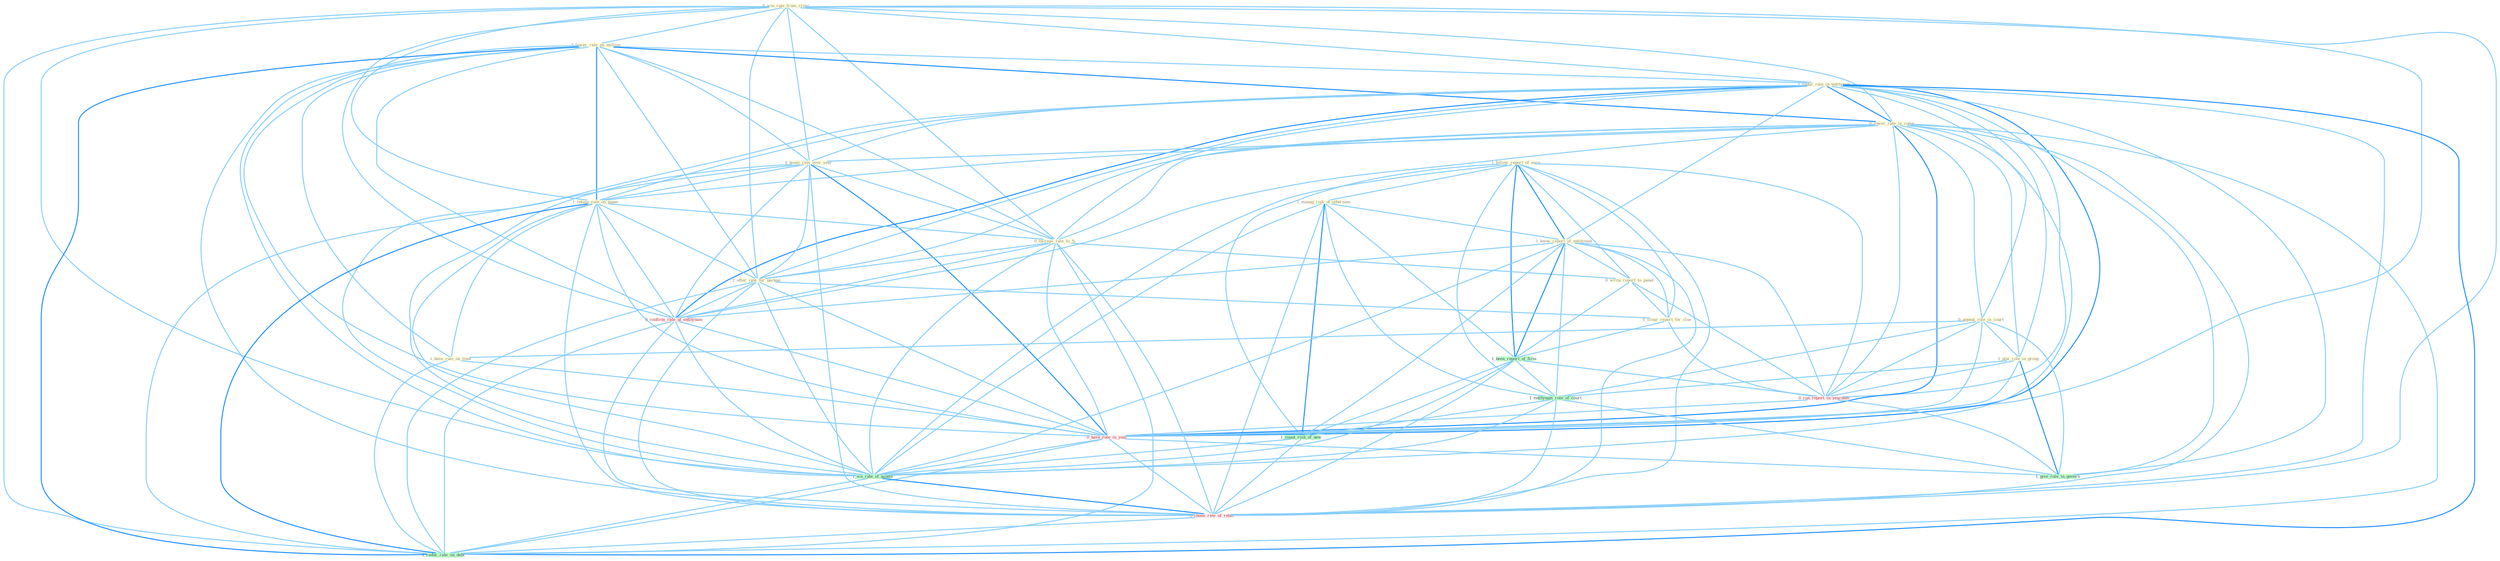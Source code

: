 Graph G{ 
    node
    [shape=polygon,style=filled,width=.5,height=.06,color="#BDFCC9",fixedsize=true,fontsize=4,
    fontcolor="#2f4f4f"];
    {node
    [color="#ffffe0", fontcolor="#8b7d6b"] "0_win_rate_from_critic " "1_follow_report_of_earn " "1_lower_rate_on_million " "1_manag_risk_of_othernum " "1_reduc_rate_in_entitynam " "0_lower_rate_in_come " "0_boost_rate_over_year " "1_retain_rate_on_paper " "0_increas_rate_to_% " "1_know_report_of_entitynam " "0_write_report_to_panel " "0_appeal_rule_in_court " "1_have_rule_on_time " "1_offer_rate_for_packag " "1_plai_role_in_group " "0_scour_report_for_clue "}
{node [color="#fff0f5", fontcolor="#b22222"] "0_ran_report_in_yearnum " "0_confirm_rate_at_entitynam " "0_have_rate_in_year " "0_choos_rate_of_rebat "}
edge [color="#B0E2FF"];

	"0_win_rate_from_critic " -- "1_lower_rate_on_million " [w="1", color="#87cefa" ];
	"0_win_rate_from_critic " -- "1_reduc_rate_in_entitynam " [w="1", color="#87cefa" ];
	"0_win_rate_from_critic " -- "0_lower_rate_in_come " [w="1", color="#87cefa" ];
	"0_win_rate_from_critic " -- "0_boost_rate_over_year " [w="1", color="#87cefa" ];
	"0_win_rate_from_critic " -- "1_retain_rate_on_paper " [w="1", color="#87cefa" ];
	"0_win_rate_from_critic " -- "0_increas_rate_to_% " [w="1", color="#87cefa" ];
	"0_win_rate_from_critic " -- "1_offer_rate_for_packag " [w="1", color="#87cefa" ];
	"0_win_rate_from_critic " -- "0_confirm_rate_at_entitynam " [w="1", color="#87cefa" ];
	"0_win_rate_from_critic " -- "0_have_rate_in_year " [w="1", color="#87cefa" ];
	"0_win_rate_from_critic " -- "1_wa_rate_of_month " [w="1", color="#87cefa" ];
	"0_win_rate_from_critic " -- "0_choos_rate_of_rebat " [w="1", color="#87cefa" ];
	"0_win_rate_from_critic " -- "1_reduc_rate_on_debt " [w="1", color="#87cefa" ];
	"1_follow_report_of_earn " -- "1_manag_risk_of_othernum " [w="1", color="#87cefa" ];
	"1_follow_report_of_earn " -- "1_know_report_of_entitynam " [w="2", color="#1e90ff" , len=0.8];
	"1_follow_report_of_earn " -- "0_write_report_to_panel " [w="1", color="#87cefa" ];
	"1_follow_report_of_earn " -- "0_scour_report_for_clue " [w="1", color="#87cefa" ];
	"1_follow_report_of_earn " -- "1_been_report_of_firm " [w="2", color="#1e90ff" , len=0.8];
	"1_follow_report_of_earn " -- "1_entitynam_role_of_court " [w="1", color="#87cefa" ];
	"1_follow_report_of_earn " -- "0_ran_report_in_yearnum " [w="1", color="#87cefa" ];
	"1_follow_report_of_earn " -- "1_count_risk_of_new " [w="1", color="#87cefa" ];
	"1_follow_report_of_earn " -- "1_wa_rate_of_month " [w="1", color="#87cefa" ];
	"1_follow_report_of_earn " -- "0_choos_rate_of_rebat " [w="1", color="#87cefa" ];
	"1_lower_rate_on_million " -- "1_reduc_rate_in_entitynam " [w="1", color="#87cefa" ];
	"1_lower_rate_on_million " -- "0_lower_rate_in_come " [w="2", color="#1e90ff" , len=0.8];
	"1_lower_rate_on_million " -- "0_boost_rate_over_year " [w="1", color="#87cefa" ];
	"1_lower_rate_on_million " -- "1_retain_rate_on_paper " [w="2", color="#1e90ff" , len=0.8];
	"1_lower_rate_on_million " -- "0_increas_rate_to_% " [w="1", color="#87cefa" ];
	"1_lower_rate_on_million " -- "1_have_rule_on_time " [w="1", color="#87cefa" ];
	"1_lower_rate_on_million " -- "1_offer_rate_for_packag " [w="1", color="#87cefa" ];
	"1_lower_rate_on_million " -- "0_confirm_rate_at_entitynam " [w="1", color="#87cefa" ];
	"1_lower_rate_on_million " -- "0_have_rate_in_year " [w="1", color="#87cefa" ];
	"1_lower_rate_on_million " -- "1_wa_rate_of_month " [w="1", color="#87cefa" ];
	"1_lower_rate_on_million " -- "0_choos_rate_of_rebat " [w="1", color="#87cefa" ];
	"1_lower_rate_on_million " -- "1_reduc_rate_on_debt " [w="2", color="#1e90ff" , len=0.8];
	"1_manag_risk_of_othernum " -- "1_know_report_of_entitynam " [w="1", color="#87cefa" ];
	"1_manag_risk_of_othernum " -- "1_been_report_of_firm " [w="1", color="#87cefa" ];
	"1_manag_risk_of_othernum " -- "1_entitynam_role_of_court " [w="1", color="#87cefa" ];
	"1_manag_risk_of_othernum " -- "1_count_risk_of_new " [w="2", color="#1e90ff" , len=0.8];
	"1_manag_risk_of_othernum " -- "1_wa_rate_of_month " [w="1", color="#87cefa" ];
	"1_manag_risk_of_othernum " -- "0_choos_rate_of_rebat " [w="1", color="#87cefa" ];
	"1_reduc_rate_in_entitynam " -- "0_lower_rate_in_come " [w="2", color="#1e90ff" , len=0.8];
	"1_reduc_rate_in_entitynam " -- "0_boost_rate_over_year " [w="1", color="#87cefa" ];
	"1_reduc_rate_in_entitynam " -- "1_retain_rate_on_paper " [w="1", color="#87cefa" ];
	"1_reduc_rate_in_entitynam " -- "0_increas_rate_to_% " [w="1", color="#87cefa" ];
	"1_reduc_rate_in_entitynam " -- "1_know_report_of_entitynam " [w="1", color="#87cefa" ];
	"1_reduc_rate_in_entitynam " -- "0_appeal_rule_in_court " [w="1", color="#87cefa" ];
	"1_reduc_rate_in_entitynam " -- "1_offer_rate_for_packag " [w="1", color="#87cefa" ];
	"1_reduc_rate_in_entitynam " -- "1_plai_role_in_group " [w="1", color="#87cefa" ];
	"1_reduc_rate_in_entitynam " -- "0_ran_report_in_yearnum " [w="1", color="#87cefa" ];
	"1_reduc_rate_in_entitynam " -- "0_confirm_rate_at_entitynam " [w="2", color="#1e90ff" , len=0.8];
	"1_reduc_rate_in_entitynam " -- "0_have_rate_in_year " [w="2", color="#1e90ff" , len=0.8];
	"1_reduc_rate_in_entitynam " -- "1_wa_rate_of_month " [w="1", color="#87cefa" ];
	"1_reduc_rate_in_entitynam " -- "0_choos_rate_of_rebat " [w="1", color="#87cefa" ];
	"1_reduc_rate_in_entitynam " -- "1_reduc_rate_on_debt " [w="2", color="#1e90ff" , len=0.8];
	"1_reduc_rate_in_entitynam " -- "1_give_role_in_govern " [w="1", color="#87cefa" ];
	"0_lower_rate_in_come " -- "0_boost_rate_over_year " [w="1", color="#87cefa" ];
	"0_lower_rate_in_come " -- "1_retain_rate_on_paper " [w="1", color="#87cefa" ];
	"0_lower_rate_in_come " -- "0_increas_rate_to_% " [w="1", color="#87cefa" ];
	"0_lower_rate_in_come " -- "0_appeal_rule_in_court " [w="1", color="#87cefa" ];
	"0_lower_rate_in_come " -- "1_offer_rate_for_packag " [w="1", color="#87cefa" ];
	"0_lower_rate_in_come " -- "1_plai_role_in_group " [w="1", color="#87cefa" ];
	"0_lower_rate_in_come " -- "0_ran_report_in_yearnum " [w="1", color="#87cefa" ];
	"0_lower_rate_in_come " -- "0_confirm_rate_at_entitynam " [w="1", color="#87cefa" ];
	"0_lower_rate_in_come " -- "0_have_rate_in_year " [w="2", color="#1e90ff" , len=0.8];
	"0_lower_rate_in_come " -- "1_wa_rate_of_month " [w="1", color="#87cefa" ];
	"0_lower_rate_in_come " -- "0_choos_rate_of_rebat " [w="1", color="#87cefa" ];
	"0_lower_rate_in_come " -- "1_reduc_rate_on_debt " [w="1", color="#87cefa" ];
	"0_lower_rate_in_come " -- "1_give_role_in_govern " [w="1", color="#87cefa" ];
	"0_boost_rate_over_year " -- "1_retain_rate_on_paper " [w="1", color="#87cefa" ];
	"0_boost_rate_over_year " -- "0_increas_rate_to_% " [w="1", color="#87cefa" ];
	"0_boost_rate_over_year " -- "1_offer_rate_for_packag " [w="1", color="#87cefa" ];
	"0_boost_rate_over_year " -- "0_confirm_rate_at_entitynam " [w="1", color="#87cefa" ];
	"0_boost_rate_over_year " -- "0_have_rate_in_year " [w="2", color="#1e90ff" , len=0.8];
	"0_boost_rate_over_year " -- "1_wa_rate_of_month " [w="1", color="#87cefa" ];
	"0_boost_rate_over_year " -- "0_choos_rate_of_rebat " [w="1", color="#87cefa" ];
	"0_boost_rate_over_year " -- "1_reduc_rate_on_debt " [w="1", color="#87cefa" ];
	"1_retain_rate_on_paper " -- "0_increas_rate_to_% " [w="1", color="#87cefa" ];
	"1_retain_rate_on_paper " -- "1_have_rule_on_time " [w="1", color="#87cefa" ];
	"1_retain_rate_on_paper " -- "1_offer_rate_for_packag " [w="1", color="#87cefa" ];
	"1_retain_rate_on_paper " -- "0_confirm_rate_at_entitynam " [w="1", color="#87cefa" ];
	"1_retain_rate_on_paper " -- "0_have_rate_in_year " [w="1", color="#87cefa" ];
	"1_retain_rate_on_paper " -- "1_wa_rate_of_month " [w="1", color="#87cefa" ];
	"1_retain_rate_on_paper " -- "0_choos_rate_of_rebat " [w="1", color="#87cefa" ];
	"1_retain_rate_on_paper " -- "1_reduc_rate_on_debt " [w="2", color="#1e90ff" , len=0.8];
	"0_increas_rate_to_% " -- "0_write_report_to_panel " [w="1", color="#87cefa" ];
	"0_increas_rate_to_% " -- "1_offer_rate_for_packag " [w="1", color="#87cefa" ];
	"0_increas_rate_to_% " -- "0_confirm_rate_at_entitynam " [w="1", color="#87cefa" ];
	"0_increas_rate_to_% " -- "0_have_rate_in_year " [w="1", color="#87cefa" ];
	"0_increas_rate_to_% " -- "1_wa_rate_of_month " [w="1", color="#87cefa" ];
	"0_increas_rate_to_% " -- "0_choos_rate_of_rebat " [w="1", color="#87cefa" ];
	"0_increas_rate_to_% " -- "1_reduc_rate_on_debt " [w="1", color="#87cefa" ];
	"1_know_report_of_entitynam " -- "0_write_report_to_panel " [w="1", color="#87cefa" ];
	"1_know_report_of_entitynam " -- "0_scour_report_for_clue " [w="1", color="#87cefa" ];
	"1_know_report_of_entitynam " -- "1_been_report_of_firm " [w="2", color="#1e90ff" , len=0.8];
	"1_know_report_of_entitynam " -- "1_entitynam_role_of_court " [w="1", color="#87cefa" ];
	"1_know_report_of_entitynam " -- "0_ran_report_in_yearnum " [w="1", color="#87cefa" ];
	"1_know_report_of_entitynam " -- "1_count_risk_of_new " [w="1", color="#87cefa" ];
	"1_know_report_of_entitynam " -- "0_confirm_rate_at_entitynam " [w="1", color="#87cefa" ];
	"1_know_report_of_entitynam " -- "1_wa_rate_of_month " [w="1", color="#87cefa" ];
	"1_know_report_of_entitynam " -- "0_choos_rate_of_rebat " [w="1", color="#87cefa" ];
	"0_write_report_to_panel " -- "0_scour_report_for_clue " [w="1", color="#87cefa" ];
	"0_write_report_to_panel " -- "1_been_report_of_firm " [w="1", color="#87cefa" ];
	"0_write_report_to_panel " -- "0_ran_report_in_yearnum " [w="1", color="#87cefa" ];
	"0_appeal_rule_in_court " -- "1_have_rule_on_time " [w="1", color="#87cefa" ];
	"0_appeal_rule_in_court " -- "1_plai_role_in_group " [w="1", color="#87cefa" ];
	"0_appeal_rule_in_court " -- "1_entitynam_role_of_court " [w="1", color="#87cefa" ];
	"0_appeal_rule_in_court " -- "0_ran_report_in_yearnum " [w="1", color="#87cefa" ];
	"0_appeal_rule_in_court " -- "0_have_rate_in_year " [w="1", color="#87cefa" ];
	"0_appeal_rule_in_court " -- "1_give_role_in_govern " [w="1", color="#87cefa" ];
	"1_have_rule_on_time " -- "0_have_rate_in_year " [w="1", color="#87cefa" ];
	"1_have_rule_on_time " -- "1_reduc_rate_on_debt " [w="1", color="#87cefa" ];
	"1_offer_rate_for_packag " -- "0_scour_report_for_clue " [w="1", color="#87cefa" ];
	"1_offer_rate_for_packag " -- "0_confirm_rate_at_entitynam " [w="1", color="#87cefa" ];
	"1_offer_rate_for_packag " -- "0_have_rate_in_year " [w="1", color="#87cefa" ];
	"1_offer_rate_for_packag " -- "1_wa_rate_of_month " [w="1", color="#87cefa" ];
	"1_offer_rate_for_packag " -- "0_choos_rate_of_rebat " [w="1", color="#87cefa" ];
	"1_offer_rate_for_packag " -- "1_reduc_rate_on_debt " [w="1", color="#87cefa" ];
	"1_plai_role_in_group " -- "1_entitynam_role_of_court " [w="1", color="#87cefa" ];
	"1_plai_role_in_group " -- "0_ran_report_in_yearnum " [w="1", color="#87cefa" ];
	"1_plai_role_in_group " -- "0_have_rate_in_year " [w="1", color="#87cefa" ];
	"1_plai_role_in_group " -- "1_give_role_in_govern " [w="2", color="#1e90ff" , len=0.8];
	"0_scour_report_for_clue " -- "1_been_report_of_firm " [w="1", color="#87cefa" ];
	"0_scour_report_for_clue " -- "0_ran_report_in_yearnum " [w="1", color="#87cefa" ];
	"1_been_report_of_firm " -- "1_entitynam_role_of_court " [w="1", color="#87cefa" ];
	"1_been_report_of_firm " -- "0_ran_report_in_yearnum " [w="1", color="#87cefa" ];
	"1_been_report_of_firm " -- "1_count_risk_of_new " [w="1", color="#87cefa" ];
	"1_been_report_of_firm " -- "1_wa_rate_of_month " [w="1", color="#87cefa" ];
	"1_been_report_of_firm " -- "0_choos_rate_of_rebat " [w="1", color="#87cefa" ];
	"1_entitynam_role_of_court " -- "1_count_risk_of_new " [w="1", color="#87cefa" ];
	"1_entitynam_role_of_court " -- "1_wa_rate_of_month " [w="1", color="#87cefa" ];
	"1_entitynam_role_of_court " -- "0_choos_rate_of_rebat " [w="1", color="#87cefa" ];
	"1_entitynam_role_of_court " -- "1_give_role_in_govern " [w="1", color="#87cefa" ];
	"0_ran_report_in_yearnum " -- "0_have_rate_in_year " [w="1", color="#87cefa" ];
	"0_ran_report_in_yearnum " -- "1_give_role_in_govern " [w="1", color="#87cefa" ];
	"1_count_risk_of_new " -- "1_wa_rate_of_month " [w="1", color="#87cefa" ];
	"1_count_risk_of_new " -- "0_choos_rate_of_rebat " [w="1", color="#87cefa" ];
	"0_confirm_rate_at_entitynam " -- "0_have_rate_in_year " [w="1", color="#87cefa" ];
	"0_confirm_rate_at_entitynam " -- "1_wa_rate_of_month " [w="1", color="#87cefa" ];
	"0_confirm_rate_at_entitynam " -- "0_choos_rate_of_rebat " [w="1", color="#87cefa" ];
	"0_confirm_rate_at_entitynam " -- "1_reduc_rate_on_debt " [w="1", color="#87cefa" ];
	"0_have_rate_in_year " -- "1_wa_rate_of_month " [w="1", color="#87cefa" ];
	"0_have_rate_in_year " -- "0_choos_rate_of_rebat " [w="1", color="#87cefa" ];
	"0_have_rate_in_year " -- "1_reduc_rate_on_debt " [w="1", color="#87cefa" ];
	"0_have_rate_in_year " -- "1_give_role_in_govern " [w="1", color="#87cefa" ];
	"1_wa_rate_of_month " -- "0_choos_rate_of_rebat " [w="2", color="#1e90ff" , len=0.8];
	"1_wa_rate_of_month " -- "1_reduc_rate_on_debt " [w="1", color="#87cefa" ];
	"0_choos_rate_of_rebat " -- "1_reduc_rate_on_debt " [w="1", color="#87cefa" ];
}